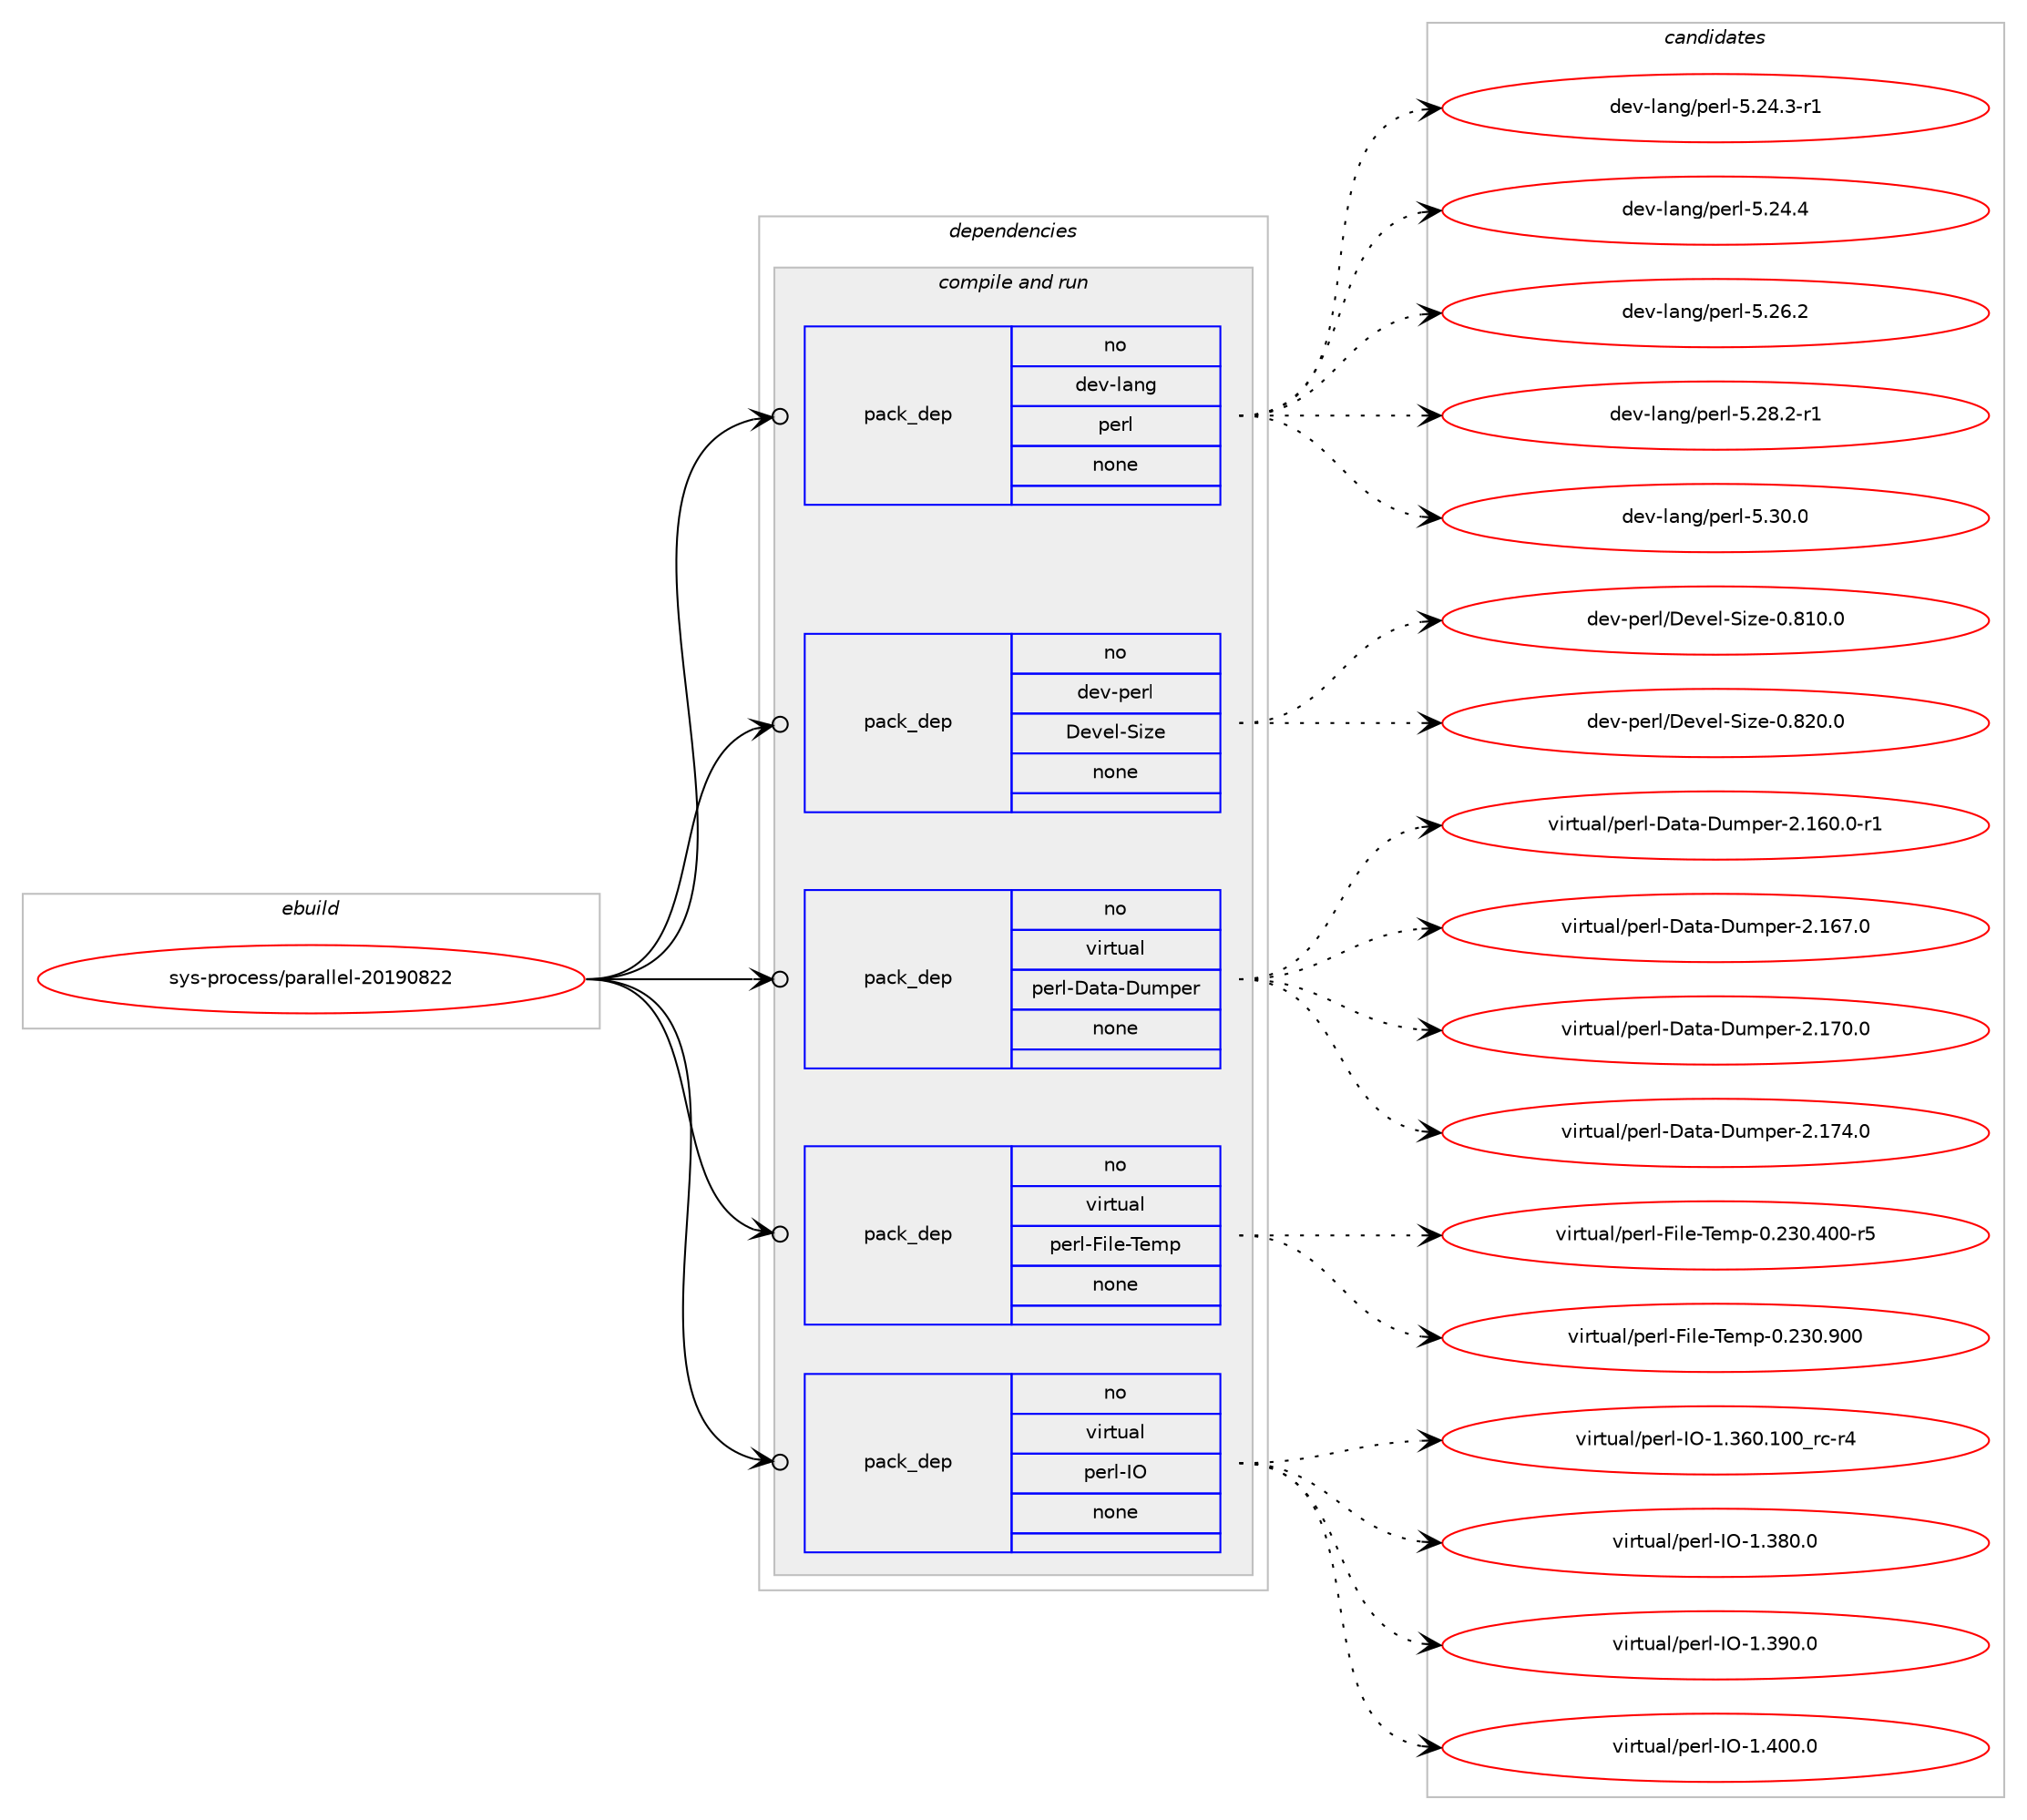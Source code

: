 digraph prolog {

# *************
# Graph options
# *************

newrank=true;
concentrate=true;
compound=true;
graph [rankdir=LR,fontname=Helvetica,fontsize=10,ranksep=1.5];#, ranksep=2.5, nodesep=0.2];
edge  [arrowhead=vee];
node  [fontname=Helvetica,fontsize=10];

# **********
# The ebuild
# **********

subgraph cluster_leftcol {
color=gray;
rank=same;
label=<<i>ebuild</i>>;
id [label="sys-process/parallel-20190822", color=red, width=4, href="../sys-process/parallel-20190822.svg"];
}

# ****************
# The dependencies
# ****************

subgraph cluster_midcol {
color=gray;
label=<<i>dependencies</i>>;
subgraph cluster_compile {
fillcolor="#eeeeee";
style=filled;
label=<<i>compile</i>>;
}
subgraph cluster_compileandrun {
fillcolor="#eeeeee";
style=filled;
label=<<i>compile and run</i>>;
subgraph pack349 {
dependency402 [label=<<TABLE BORDER="0" CELLBORDER="1" CELLSPACING="0" CELLPADDING="4" WIDTH="220"><TR><TD ROWSPAN="6" CELLPADDING="30">pack_dep</TD></TR><TR><TD WIDTH="110">no</TD></TR><TR><TD>dev-lang</TD></TR><TR><TD>perl</TD></TR><TR><TD>none</TD></TR><TR><TD></TD></TR></TABLE>>, shape=none, color=blue];
}
id:e -> dependency402:w [weight=20,style="solid",arrowhead="odotvee"];
subgraph pack350 {
dependency403 [label=<<TABLE BORDER="0" CELLBORDER="1" CELLSPACING="0" CELLPADDING="4" WIDTH="220"><TR><TD ROWSPAN="6" CELLPADDING="30">pack_dep</TD></TR><TR><TD WIDTH="110">no</TD></TR><TR><TD>dev-perl</TD></TR><TR><TD>Devel-Size</TD></TR><TR><TD>none</TD></TR><TR><TD></TD></TR></TABLE>>, shape=none, color=blue];
}
id:e -> dependency403:w [weight=20,style="solid",arrowhead="odotvee"];
subgraph pack351 {
dependency404 [label=<<TABLE BORDER="0" CELLBORDER="1" CELLSPACING="0" CELLPADDING="4" WIDTH="220"><TR><TD ROWSPAN="6" CELLPADDING="30">pack_dep</TD></TR><TR><TD WIDTH="110">no</TD></TR><TR><TD>virtual</TD></TR><TR><TD>perl-Data-Dumper</TD></TR><TR><TD>none</TD></TR><TR><TD></TD></TR></TABLE>>, shape=none, color=blue];
}
id:e -> dependency404:w [weight=20,style="solid",arrowhead="odotvee"];
subgraph pack352 {
dependency405 [label=<<TABLE BORDER="0" CELLBORDER="1" CELLSPACING="0" CELLPADDING="4" WIDTH="220"><TR><TD ROWSPAN="6" CELLPADDING="30">pack_dep</TD></TR><TR><TD WIDTH="110">no</TD></TR><TR><TD>virtual</TD></TR><TR><TD>perl-File-Temp</TD></TR><TR><TD>none</TD></TR><TR><TD></TD></TR></TABLE>>, shape=none, color=blue];
}
id:e -> dependency405:w [weight=20,style="solid",arrowhead="odotvee"];
subgraph pack353 {
dependency406 [label=<<TABLE BORDER="0" CELLBORDER="1" CELLSPACING="0" CELLPADDING="4" WIDTH="220"><TR><TD ROWSPAN="6" CELLPADDING="30">pack_dep</TD></TR><TR><TD WIDTH="110">no</TD></TR><TR><TD>virtual</TD></TR><TR><TD>perl-IO</TD></TR><TR><TD>none</TD></TR><TR><TD></TD></TR></TABLE>>, shape=none, color=blue];
}
id:e -> dependency406:w [weight=20,style="solid",arrowhead="odotvee"];
}
subgraph cluster_run {
fillcolor="#eeeeee";
style=filled;
label=<<i>run</i>>;
}
}

# **************
# The candidates
# **************

subgraph cluster_choices {
rank=same;
color=gray;
label=<<i>candidates</i>>;

subgraph choice349 {
color=black;
nodesep=1;
choice100101118451089711010347112101114108455346505246514511449 [label="dev-lang/perl-5.24.3-r1", color=red, width=4,href="../dev-lang/perl-5.24.3-r1.svg"];
choice10010111845108971101034711210111410845534650524652 [label="dev-lang/perl-5.24.4", color=red, width=4,href="../dev-lang/perl-5.24.4.svg"];
choice10010111845108971101034711210111410845534650544650 [label="dev-lang/perl-5.26.2", color=red, width=4,href="../dev-lang/perl-5.26.2.svg"];
choice100101118451089711010347112101114108455346505646504511449 [label="dev-lang/perl-5.28.2-r1", color=red, width=4,href="../dev-lang/perl-5.28.2-r1.svg"];
choice10010111845108971101034711210111410845534651484648 [label="dev-lang/perl-5.30.0", color=red, width=4,href="../dev-lang/perl-5.30.0.svg"];
dependency402:e -> choice100101118451089711010347112101114108455346505246514511449:w [style=dotted,weight="100"];
dependency402:e -> choice10010111845108971101034711210111410845534650524652:w [style=dotted,weight="100"];
dependency402:e -> choice10010111845108971101034711210111410845534650544650:w [style=dotted,weight="100"];
dependency402:e -> choice100101118451089711010347112101114108455346505646504511449:w [style=dotted,weight="100"];
dependency402:e -> choice10010111845108971101034711210111410845534651484648:w [style=dotted,weight="100"];
}
subgraph choice350 {
color=black;
nodesep=1;
choice10010111845112101114108476810111810110845831051221014548465649484648 [label="dev-perl/Devel-Size-0.810.0", color=red, width=4,href="../dev-perl/Devel-Size-0.810.0.svg"];
choice10010111845112101114108476810111810110845831051221014548465650484648 [label="dev-perl/Devel-Size-0.820.0", color=red, width=4,href="../dev-perl/Devel-Size-0.820.0.svg"];
dependency403:e -> choice10010111845112101114108476810111810110845831051221014548465649484648:w [style=dotted,weight="100"];
dependency403:e -> choice10010111845112101114108476810111810110845831051221014548465650484648:w [style=dotted,weight="100"];
}
subgraph choice351 {
color=black;
nodesep=1;
choice118105114116117971084711210111410845689711697456811710911210111445504649544846484511449 [label="virtual/perl-Data-Dumper-2.160.0-r1", color=red, width=4,href="../virtual/perl-Data-Dumper-2.160.0-r1.svg"];
choice11810511411611797108471121011141084568971169745681171091121011144550464954554648 [label="virtual/perl-Data-Dumper-2.167.0", color=red, width=4,href="../virtual/perl-Data-Dumper-2.167.0.svg"];
choice11810511411611797108471121011141084568971169745681171091121011144550464955484648 [label="virtual/perl-Data-Dumper-2.170.0", color=red, width=4,href="../virtual/perl-Data-Dumper-2.170.0.svg"];
choice11810511411611797108471121011141084568971169745681171091121011144550464955524648 [label="virtual/perl-Data-Dumper-2.174.0", color=red, width=4,href="../virtual/perl-Data-Dumper-2.174.0.svg"];
dependency404:e -> choice118105114116117971084711210111410845689711697456811710911210111445504649544846484511449:w [style=dotted,weight="100"];
dependency404:e -> choice11810511411611797108471121011141084568971169745681171091121011144550464954554648:w [style=dotted,weight="100"];
dependency404:e -> choice11810511411611797108471121011141084568971169745681171091121011144550464955484648:w [style=dotted,weight="100"];
dependency404:e -> choice11810511411611797108471121011141084568971169745681171091121011144550464955524648:w [style=dotted,weight="100"];
}
subgraph choice352 {
color=black;
nodesep=1;
choice118105114116117971084711210111410845701051081014584101109112454846505148465248484511453 [label="virtual/perl-File-Temp-0.230.400-r5", color=red, width=4,href="../virtual/perl-File-Temp-0.230.400-r5.svg"];
choice11810511411611797108471121011141084570105108101458410110911245484650514846574848 [label="virtual/perl-File-Temp-0.230.900", color=red, width=4,href="../virtual/perl-File-Temp-0.230.900.svg"];
dependency405:e -> choice118105114116117971084711210111410845701051081014584101109112454846505148465248484511453:w [style=dotted,weight="100"];
dependency405:e -> choice11810511411611797108471121011141084570105108101458410110911245484650514846574848:w [style=dotted,weight="100"];
}
subgraph choice353 {
color=black;
nodesep=1;
choice11810511411611797108471121011141084573794549465154484649484895114994511452 [label="virtual/perl-IO-1.360.100_rc-r4", color=red, width=4,href="../virtual/perl-IO-1.360.100_rc-r4.svg"];
choice11810511411611797108471121011141084573794549465156484648 [label="virtual/perl-IO-1.380.0", color=red, width=4,href="../virtual/perl-IO-1.380.0.svg"];
choice11810511411611797108471121011141084573794549465157484648 [label="virtual/perl-IO-1.390.0", color=red, width=4,href="../virtual/perl-IO-1.390.0.svg"];
choice11810511411611797108471121011141084573794549465248484648 [label="virtual/perl-IO-1.400.0", color=red, width=4,href="../virtual/perl-IO-1.400.0.svg"];
dependency406:e -> choice11810511411611797108471121011141084573794549465154484649484895114994511452:w [style=dotted,weight="100"];
dependency406:e -> choice11810511411611797108471121011141084573794549465156484648:w [style=dotted,weight="100"];
dependency406:e -> choice11810511411611797108471121011141084573794549465157484648:w [style=dotted,weight="100"];
dependency406:e -> choice11810511411611797108471121011141084573794549465248484648:w [style=dotted,weight="100"];
}
}

}
